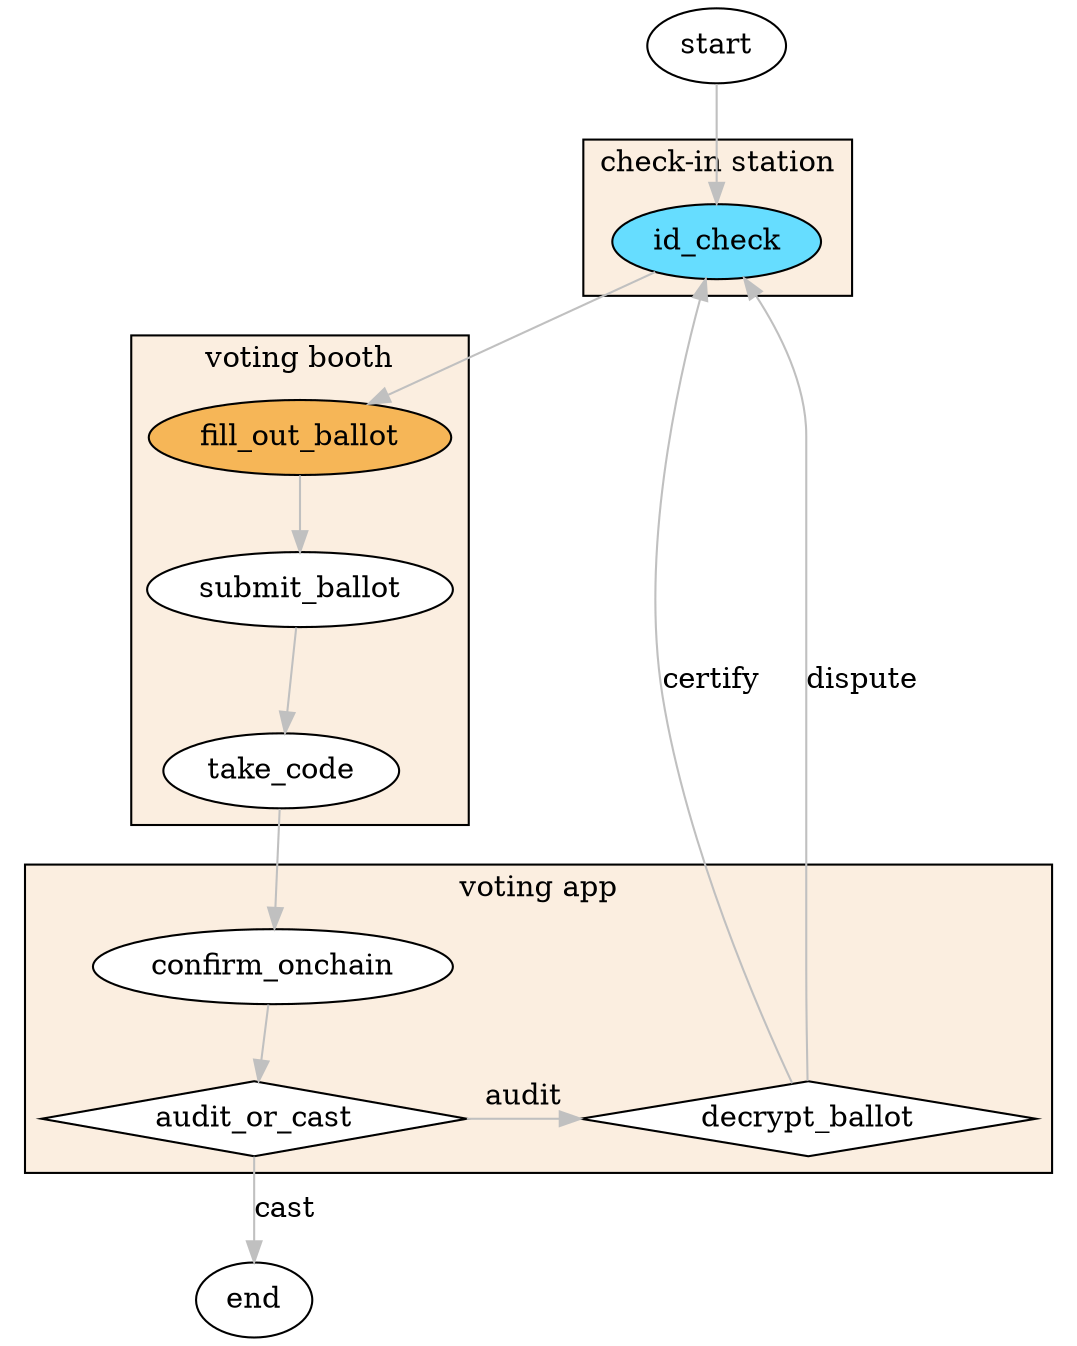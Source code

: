 digraph proposed_workflow {
  rankdir=TB
  bgcolor=transparent
  node [style=filled, fillcolor=white]
  edge [color=grey]

  start -> id_check
  subgraph cluster_checkin {
    label="check-in station"
    bgcolor="#fbeee0"
    // id_check -> mint_vip_nft
    id_check [fillcolor="#66ddff"] // blue
  }
  subgraph cluster_votingbooth {
    label="voting booth"
    bgcolor="#fbeee0"
    fill_out_ballot [fillcolor="#F6B657"] // orange
    fill_out_ballot -> submit_ballot -> take_code
  }
  subgraph cluster_phone {
    label="voting app"
    bgcolor="#fbeee0"
    confirm_onchain 
    take_code -> confirm_onchain -> audit_or_cast
    decrypt_ballot [shape=diamond]
    audit_or_cast [shape=diamond]
    rank=same {audit_or_cast,decrypt_ballot}
    audit_or_cast -> decrypt_ballot [label="audit"]
  }
  // TODO separate post
  // subgraph cluster_checkout {
  //   label="check-out station"
  //   mint_personal_nfts
  // }
  // subgraph cluster_dispute {
  //   label="arbitration"
  //   dispute -> open_ballot_box -> id_check
  // }
  // TODO separate post
  // subgraph cluster_verify {
  //   label="verifier app"
  //   verify_tally -> mint_verifier_nft
  // }
  id_check -> fill_out_ballot
  // audit_or_cast -> mint_personal_nfts [label="cast"]
  audit_or_cast -> end [label="cast"]
  decrypt_ballot -> id_check [label="certify", weight=0]
  decrypt_ballot -> id_check [label="dispute", weight=1]
  // id_check -> mint_personal_nfts [style="dashed"] // leave without voting
  // mint_personal_nfts -> verify_tally
  // mint_personal_nfts -> end
  // mint_verifier_nft -> end
}
